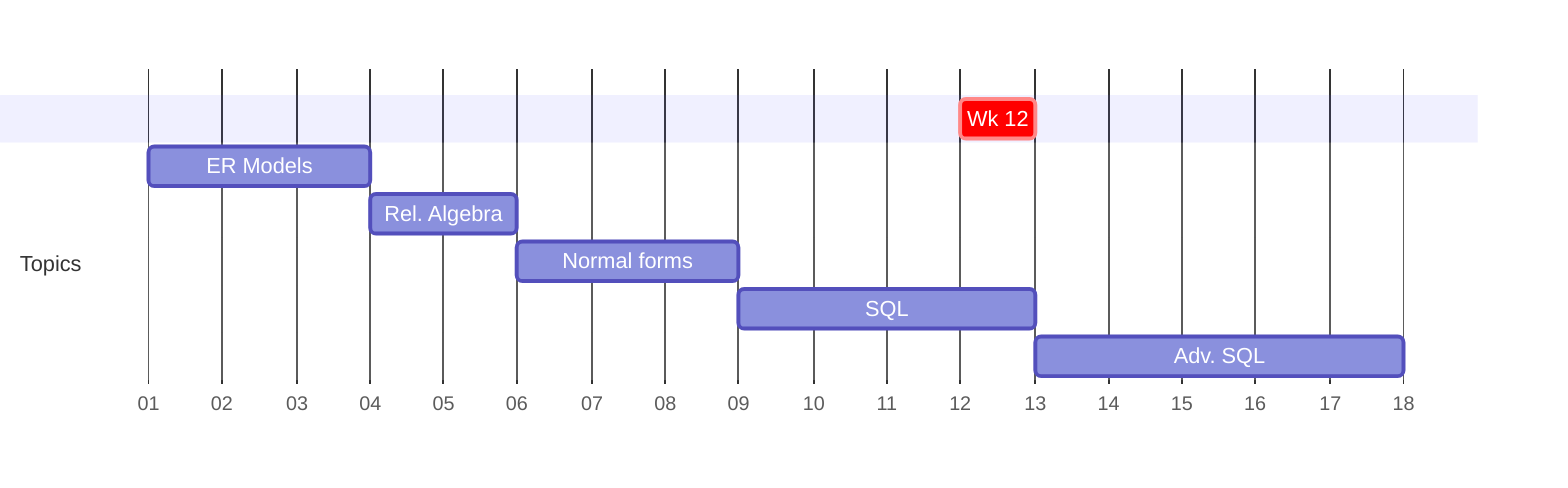 gantt
        dateFormat  M/DD/YYYY
        axisFormat  %W

        section    
        Wk 12 : crit, weekblock, 3/24/2024, 1w

        section Topics
        ER Models : m1, 1/7/2024, 3w
        Rel. Algebra: m4, after m1, 2w
        Normal forms: m5, after m4, 3w
        SQL : m6, after m5, 4w
        Adv. SQL: m7, after m6, 5w